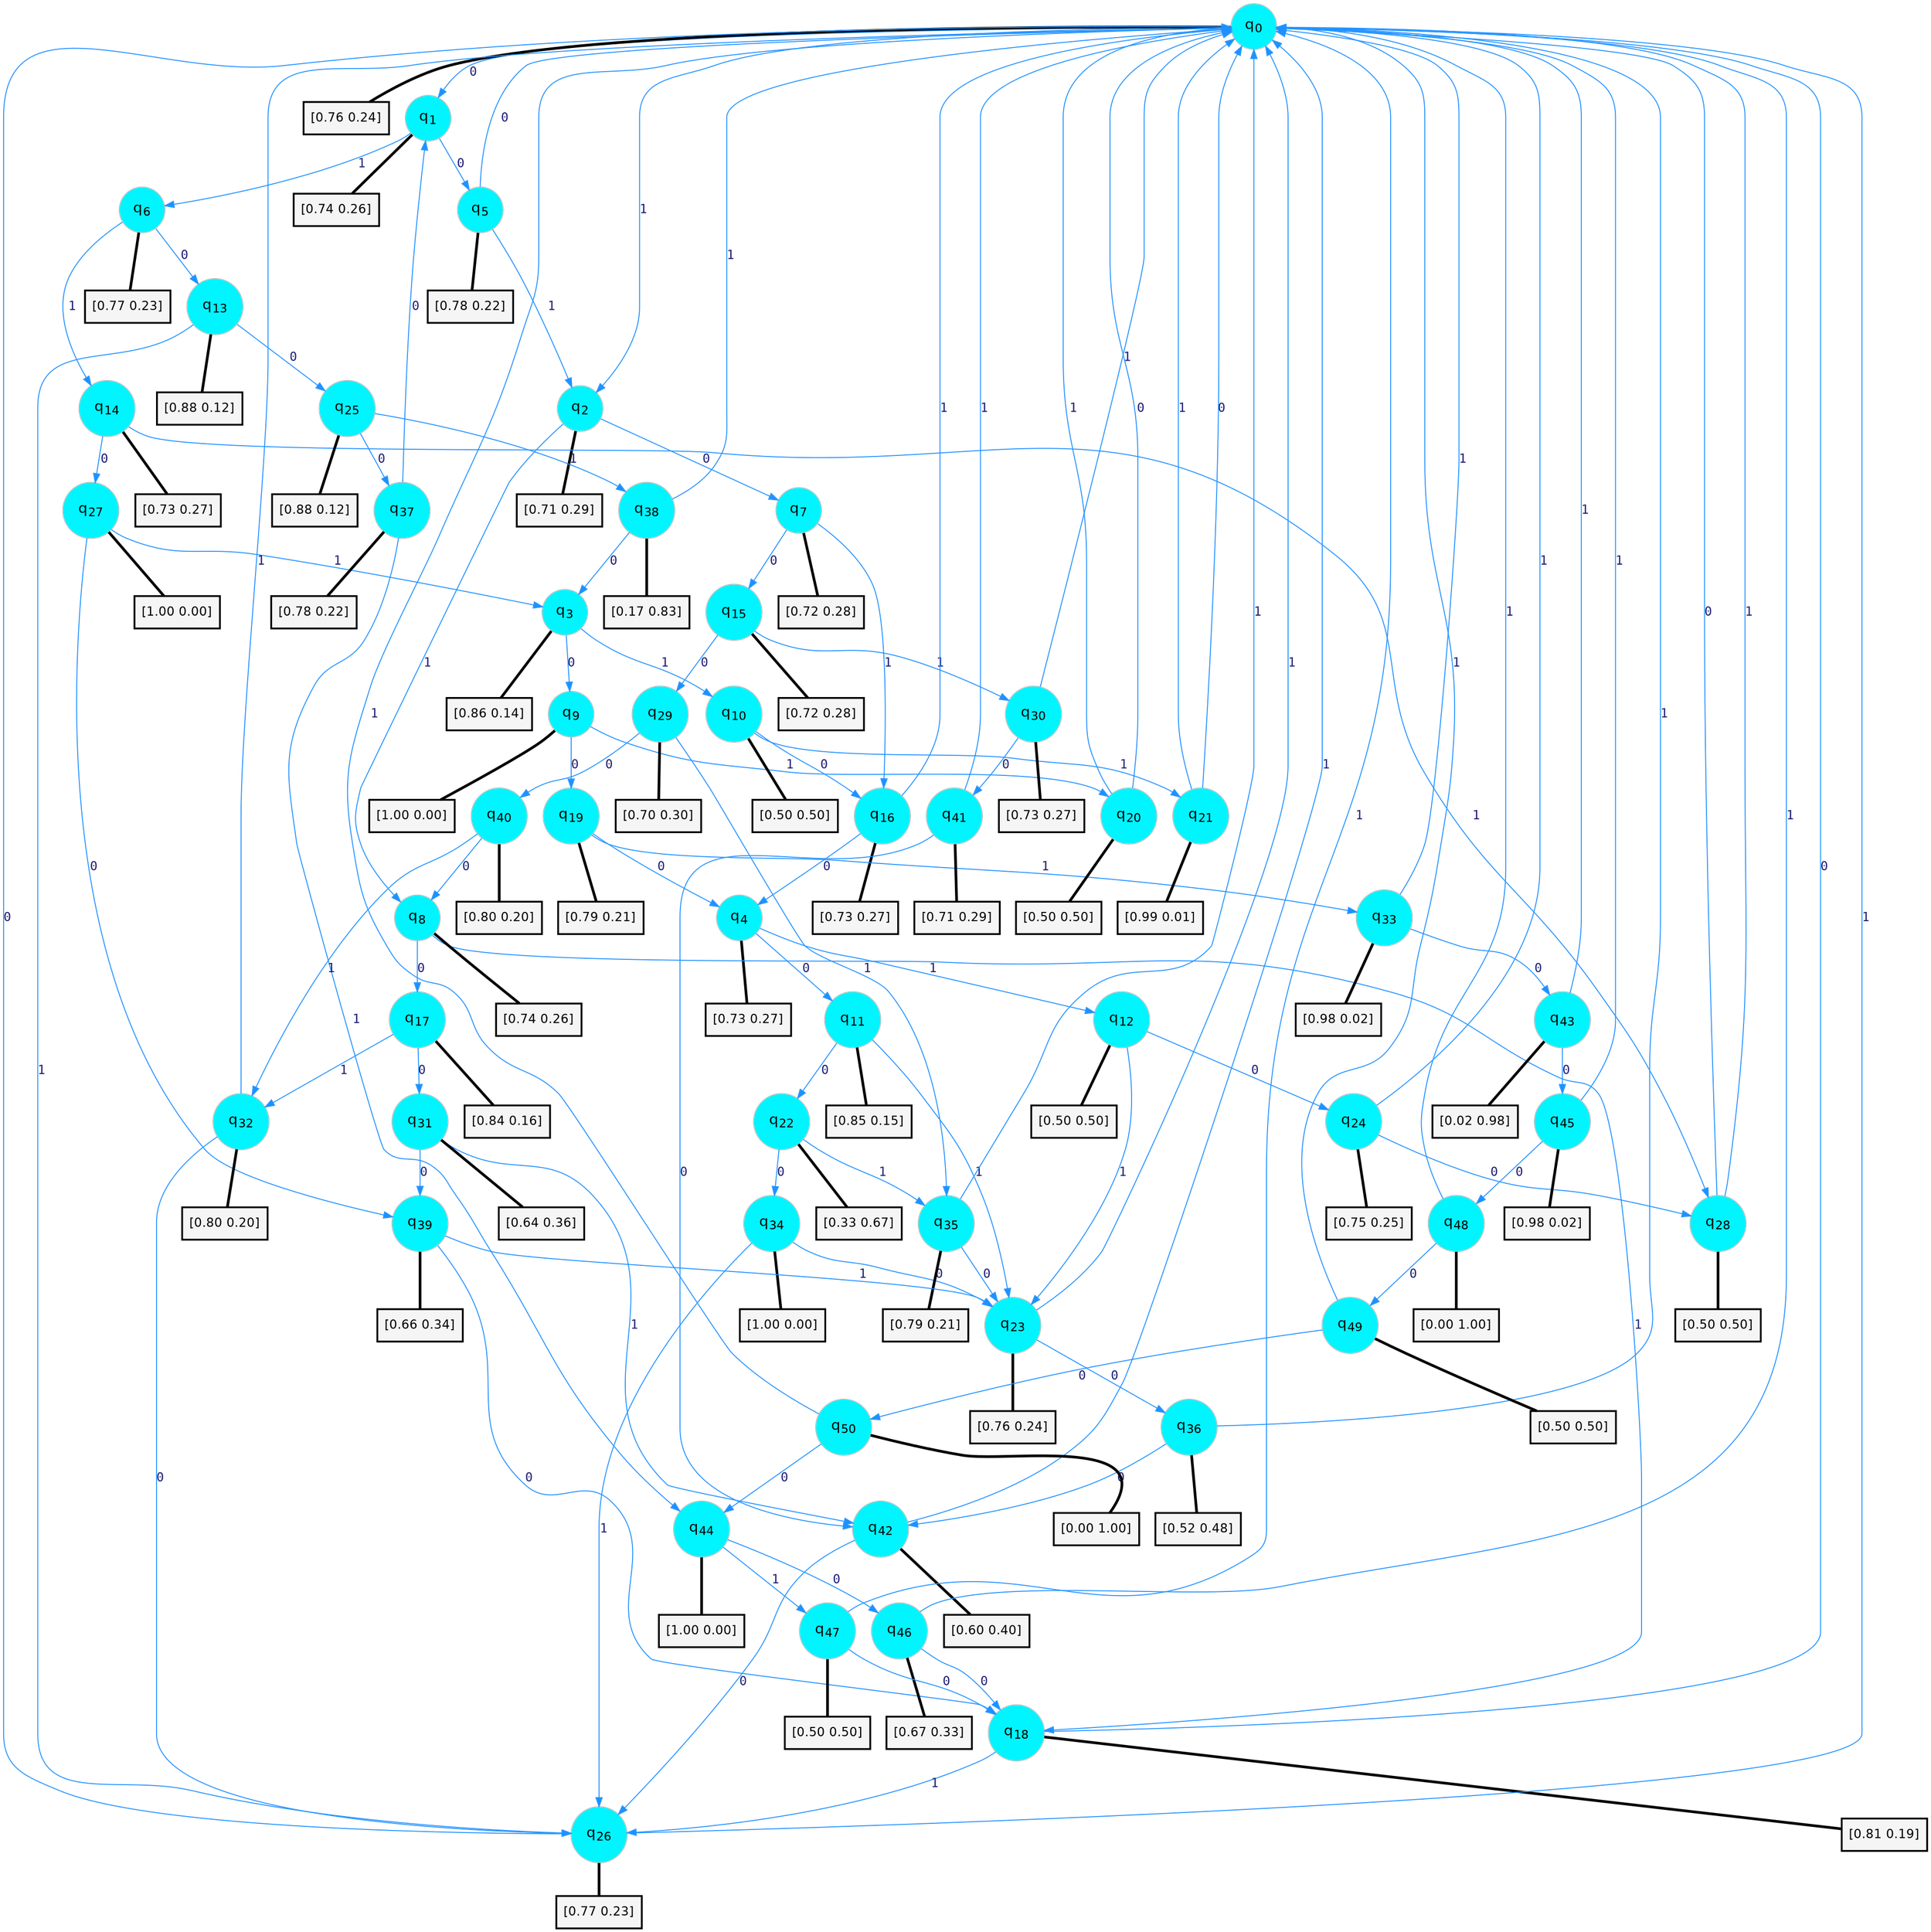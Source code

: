 digraph G {
graph [
bgcolor=transparent, dpi=300, rankdir=TD, size="40,25"];
node [
color=gray, fillcolor=turquoise1, fontcolor=black, fontname=Helvetica, fontsize=16, fontweight=bold, shape=circle, style=filled];
edge [
arrowsize=1, color=dodgerblue1, fontcolor=midnightblue, fontname=courier, fontweight=bold, penwidth=1, style=solid, weight=20];
0[label=<q<SUB>0</SUB>>];
1[label=<q<SUB>1</SUB>>];
2[label=<q<SUB>2</SUB>>];
3[label=<q<SUB>3</SUB>>];
4[label=<q<SUB>4</SUB>>];
5[label=<q<SUB>5</SUB>>];
6[label=<q<SUB>6</SUB>>];
7[label=<q<SUB>7</SUB>>];
8[label=<q<SUB>8</SUB>>];
9[label=<q<SUB>9</SUB>>];
10[label=<q<SUB>10</SUB>>];
11[label=<q<SUB>11</SUB>>];
12[label=<q<SUB>12</SUB>>];
13[label=<q<SUB>13</SUB>>];
14[label=<q<SUB>14</SUB>>];
15[label=<q<SUB>15</SUB>>];
16[label=<q<SUB>16</SUB>>];
17[label=<q<SUB>17</SUB>>];
18[label=<q<SUB>18</SUB>>];
19[label=<q<SUB>19</SUB>>];
20[label=<q<SUB>20</SUB>>];
21[label=<q<SUB>21</SUB>>];
22[label=<q<SUB>22</SUB>>];
23[label=<q<SUB>23</SUB>>];
24[label=<q<SUB>24</SUB>>];
25[label=<q<SUB>25</SUB>>];
26[label=<q<SUB>26</SUB>>];
27[label=<q<SUB>27</SUB>>];
28[label=<q<SUB>28</SUB>>];
29[label=<q<SUB>29</SUB>>];
30[label=<q<SUB>30</SUB>>];
31[label=<q<SUB>31</SUB>>];
32[label=<q<SUB>32</SUB>>];
33[label=<q<SUB>33</SUB>>];
34[label=<q<SUB>34</SUB>>];
35[label=<q<SUB>35</SUB>>];
36[label=<q<SUB>36</SUB>>];
37[label=<q<SUB>37</SUB>>];
38[label=<q<SUB>38</SUB>>];
39[label=<q<SUB>39</SUB>>];
40[label=<q<SUB>40</SUB>>];
41[label=<q<SUB>41</SUB>>];
42[label=<q<SUB>42</SUB>>];
43[label=<q<SUB>43</SUB>>];
44[label=<q<SUB>44</SUB>>];
45[label=<q<SUB>45</SUB>>];
46[label=<q<SUB>46</SUB>>];
47[label=<q<SUB>47</SUB>>];
48[label=<q<SUB>48</SUB>>];
49[label=<q<SUB>49</SUB>>];
50[label=<q<SUB>50</SUB>>];
51[label="[0.76 0.24]", shape=box,fontcolor=black, fontname=Helvetica, fontsize=14, penwidth=2, fillcolor=whitesmoke,color=black];
52[label="[0.74 0.26]", shape=box,fontcolor=black, fontname=Helvetica, fontsize=14, penwidth=2, fillcolor=whitesmoke,color=black];
53[label="[0.71 0.29]", shape=box,fontcolor=black, fontname=Helvetica, fontsize=14, penwidth=2, fillcolor=whitesmoke,color=black];
54[label="[0.86 0.14]", shape=box,fontcolor=black, fontname=Helvetica, fontsize=14, penwidth=2, fillcolor=whitesmoke,color=black];
55[label="[0.73 0.27]", shape=box,fontcolor=black, fontname=Helvetica, fontsize=14, penwidth=2, fillcolor=whitesmoke,color=black];
56[label="[0.78 0.22]", shape=box,fontcolor=black, fontname=Helvetica, fontsize=14, penwidth=2, fillcolor=whitesmoke,color=black];
57[label="[0.77 0.23]", shape=box,fontcolor=black, fontname=Helvetica, fontsize=14, penwidth=2, fillcolor=whitesmoke,color=black];
58[label="[0.72 0.28]", shape=box,fontcolor=black, fontname=Helvetica, fontsize=14, penwidth=2, fillcolor=whitesmoke,color=black];
59[label="[0.74 0.26]", shape=box,fontcolor=black, fontname=Helvetica, fontsize=14, penwidth=2, fillcolor=whitesmoke,color=black];
60[label="[1.00 0.00]", shape=box,fontcolor=black, fontname=Helvetica, fontsize=14, penwidth=2, fillcolor=whitesmoke,color=black];
61[label="[0.50 0.50]", shape=box,fontcolor=black, fontname=Helvetica, fontsize=14, penwidth=2, fillcolor=whitesmoke,color=black];
62[label="[0.85 0.15]", shape=box,fontcolor=black, fontname=Helvetica, fontsize=14, penwidth=2, fillcolor=whitesmoke,color=black];
63[label="[0.50 0.50]", shape=box,fontcolor=black, fontname=Helvetica, fontsize=14, penwidth=2, fillcolor=whitesmoke,color=black];
64[label="[0.88 0.12]", shape=box,fontcolor=black, fontname=Helvetica, fontsize=14, penwidth=2, fillcolor=whitesmoke,color=black];
65[label="[0.73 0.27]", shape=box,fontcolor=black, fontname=Helvetica, fontsize=14, penwidth=2, fillcolor=whitesmoke,color=black];
66[label="[0.72 0.28]", shape=box,fontcolor=black, fontname=Helvetica, fontsize=14, penwidth=2, fillcolor=whitesmoke,color=black];
67[label="[0.73 0.27]", shape=box,fontcolor=black, fontname=Helvetica, fontsize=14, penwidth=2, fillcolor=whitesmoke,color=black];
68[label="[0.84 0.16]", shape=box,fontcolor=black, fontname=Helvetica, fontsize=14, penwidth=2, fillcolor=whitesmoke,color=black];
69[label="[0.81 0.19]", shape=box,fontcolor=black, fontname=Helvetica, fontsize=14, penwidth=2, fillcolor=whitesmoke,color=black];
70[label="[0.79 0.21]", shape=box,fontcolor=black, fontname=Helvetica, fontsize=14, penwidth=2, fillcolor=whitesmoke,color=black];
71[label="[0.50 0.50]", shape=box,fontcolor=black, fontname=Helvetica, fontsize=14, penwidth=2, fillcolor=whitesmoke,color=black];
72[label="[0.99 0.01]", shape=box,fontcolor=black, fontname=Helvetica, fontsize=14, penwidth=2, fillcolor=whitesmoke,color=black];
73[label="[0.33 0.67]", shape=box,fontcolor=black, fontname=Helvetica, fontsize=14, penwidth=2, fillcolor=whitesmoke,color=black];
74[label="[0.76 0.24]", shape=box,fontcolor=black, fontname=Helvetica, fontsize=14, penwidth=2, fillcolor=whitesmoke,color=black];
75[label="[0.75 0.25]", shape=box,fontcolor=black, fontname=Helvetica, fontsize=14, penwidth=2, fillcolor=whitesmoke,color=black];
76[label="[0.88 0.12]", shape=box,fontcolor=black, fontname=Helvetica, fontsize=14, penwidth=2, fillcolor=whitesmoke,color=black];
77[label="[0.77 0.23]", shape=box,fontcolor=black, fontname=Helvetica, fontsize=14, penwidth=2, fillcolor=whitesmoke,color=black];
78[label="[1.00 0.00]", shape=box,fontcolor=black, fontname=Helvetica, fontsize=14, penwidth=2, fillcolor=whitesmoke,color=black];
79[label="[0.50 0.50]", shape=box,fontcolor=black, fontname=Helvetica, fontsize=14, penwidth=2, fillcolor=whitesmoke,color=black];
80[label="[0.70 0.30]", shape=box,fontcolor=black, fontname=Helvetica, fontsize=14, penwidth=2, fillcolor=whitesmoke,color=black];
81[label="[0.73 0.27]", shape=box,fontcolor=black, fontname=Helvetica, fontsize=14, penwidth=2, fillcolor=whitesmoke,color=black];
82[label="[0.64 0.36]", shape=box,fontcolor=black, fontname=Helvetica, fontsize=14, penwidth=2, fillcolor=whitesmoke,color=black];
83[label="[0.80 0.20]", shape=box,fontcolor=black, fontname=Helvetica, fontsize=14, penwidth=2, fillcolor=whitesmoke,color=black];
84[label="[0.98 0.02]", shape=box,fontcolor=black, fontname=Helvetica, fontsize=14, penwidth=2, fillcolor=whitesmoke,color=black];
85[label="[1.00 0.00]", shape=box,fontcolor=black, fontname=Helvetica, fontsize=14, penwidth=2, fillcolor=whitesmoke,color=black];
86[label="[0.79 0.21]", shape=box,fontcolor=black, fontname=Helvetica, fontsize=14, penwidth=2, fillcolor=whitesmoke,color=black];
87[label="[0.52 0.48]", shape=box,fontcolor=black, fontname=Helvetica, fontsize=14, penwidth=2, fillcolor=whitesmoke,color=black];
88[label="[0.78 0.22]", shape=box,fontcolor=black, fontname=Helvetica, fontsize=14, penwidth=2, fillcolor=whitesmoke,color=black];
89[label="[0.17 0.83]", shape=box,fontcolor=black, fontname=Helvetica, fontsize=14, penwidth=2, fillcolor=whitesmoke,color=black];
90[label="[0.66 0.34]", shape=box,fontcolor=black, fontname=Helvetica, fontsize=14, penwidth=2, fillcolor=whitesmoke,color=black];
91[label="[0.80 0.20]", shape=box,fontcolor=black, fontname=Helvetica, fontsize=14, penwidth=2, fillcolor=whitesmoke,color=black];
92[label="[0.71 0.29]", shape=box,fontcolor=black, fontname=Helvetica, fontsize=14, penwidth=2, fillcolor=whitesmoke,color=black];
93[label="[0.60 0.40]", shape=box,fontcolor=black, fontname=Helvetica, fontsize=14, penwidth=2, fillcolor=whitesmoke,color=black];
94[label="[0.02 0.98]", shape=box,fontcolor=black, fontname=Helvetica, fontsize=14, penwidth=2, fillcolor=whitesmoke,color=black];
95[label="[1.00 0.00]", shape=box,fontcolor=black, fontname=Helvetica, fontsize=14, penwidth=2, fillcolor=whitesmoke,color=black];
96[label="[0.98 0.02]", shape=box,fontcolor=black, fontname=Helvetica, fontsize=14, penwidth=2, fillcolor=whitesmoke,color=black];
97[label="[0.67 0.33]", shape=box,fontcolor=black, fontname=Helvetica, fontsize=14, penwidth=2, fillcolor=whitesmoke,color=black];
98[label="[0.50 0.50]", shape=box,fontcolor=black, fontname=Helvetica, fontsize=14, penwidth=2, fillcolor=whitesmoke,color=black];
99[label="[0.00 1.00]", shape=box,fontcolor=black, fontname=Helvetica, fontsize=14, penwidth=2, fillcolor=whitesmoke,color=black];
100[label="[0.50 0.50]", shape=box,fontcolor=black, fontname=Helvetica, fontsize=14, penwidth=2, fillcolor=whitesmoke,color=black];
101[label="[0.00 1.00]", shape=box,fontcolor=black, fontname=Helvetica, fontsize=14, penwidth=2, fillcolor=whitesmoke,color=black];
0->1 [label=0];
0->2 [label=1];
0->51 [arrowhead=none, penwidth=3,color=black];
1->5 [label=0];
1->6 [label=1];
1->52 [arrowhead=none, penwidth=3,color=black];
2->7 [label=0];
2->8 [label=1];
2->53 [arrowhead=none, penwidth=3,color=black];
3->9 [label=0];
3->10 [label=1];
3->54 [arrowhead=none, penwidth=3,color=black];
4->11 [label=0];
4->12 [label=1];
4->55 [arrowhead=none, penwidth=3,color=black];
5->0 [label=0];
5->2 [label=1];
5->56 [arrowhead=none, penwidth=3,color=black];
6->13 [label=0];
6->14 [label=1];
6->57 [arrowhead=none, penwidth=3,color=black];
7->15 [label=0];
7->16 [label=1];
7->58 [arrowhead=none, penwidth=3,color=black];
8->17 [label=0];
8->18 [label=1];
8->59 [arrowhead=none, penwidth=3,color=black];
9->19 [label=0];
9->20 [label=1];
9->60 [arrowhead=none, penwidth=3,color=black];
10->16 [label=0];
10->21 [label=1];
10->61 [arrowhead=none, penwidth=3,color=black];
11->22 [label=0];
11->23 [label=1];
11->62 [arrowhead=none, penwidth=3,color=black];
12->24 [label=0];
12->23 [label=1];
12->63 [arrowhead=none, penwidth=3,color=black];
13->25 [label=0];
13->26 [label=1];
13->64 [arrowhead=none, penwidth=3,color=black];
14->27 [label=0];
14->28 [label=1];
14->65 [arrowhead=none, penwidth=3,color=black];
15->29 [label=0];
15->30 [label=1];
15->66 [arrowhead=none, penwidth=3,color=black];
16->4 [label=0];
16->0 [label=1];
16->67 [arrowhead=none, penwidth=3,color=black];
17->31 [label=0];
17->32 [label=1];
17->68 [arrowhead=none, penwidth=3,color=black];
18->0 [label=0];
18->26 [label=1];
18->69 [arrowhead=none, penwidth=3,color=black];
19->4 [label=0];
19->33 [label=1];
19->70 [arrowhead=none, penwidth=3,color=black];
20->0 [label=0];
20->0 [label=1];
20->71 [arrowhead=none, penwidth=3,color=black];
21->0 [label=0];
21->0 [label=1];
21->72 [arrowhead=none, penwidth=3,color=black];
22->34 [label=0];
22->35 [label=1];
22->73 [arrowhead=none, penwidth=3,color=black];
23->36 [label=0];
23->0 [label=1];
23->74 [arrowhead=none, penwidth=3,color=black];
24->28 [label=0];
24->0 [label=1];
24->75 [arrowhead=none, penwidth=3,color=black];
25->37 [label=0];
25->38 [label=1];
25->76 [arrowhead=none, penwidth=3,color=black];
26->0 [label=0];
26->0 [label=1];
26->77 [arrowhead=none, penwidth=3,color=black];
27->39 [label=0];
27->3 [label=1];
27->78 [arrowhead=none, penwidth=3,color=black];
28->0 [label=0];
28->0 [label=1];
28->79 [arrowhead=none, penwidth=3,color=black];
29->40 [label=0];
29->35 [label=1];
29->80 [arrowhead=none, penwidth=3,color=black];
30->41 [label=0];
30->0 [label=1];
30->81 [arrowhead=none, penwidth=3,color=black];
31->39 [label=0];
31->42 [label=1];
31->82 [arrowhead=none, penwidth=3,color=black];
32->26 [label=0];
32->0 [label=1];
32->83 [arrowhead=none, penwidth=3,color=black];
33->43 [label=0];
33->0 [label=1];
33->84 [arrowhead=none, penwidth=3,color=black];
34->23 [label=0];
34->26 [label=1];
34->85 [arrowhead=none, penwidth=3,color=black];
35->23 [label=0];
35->0 [label=1];
35->86 [arrowhead=none, penwidth=3,color=black];
36->42 [label=0];
36->0 [label=1];
36->87 [arrowhead=none, penwidth=3,color=black];
37->1 [label=0];
37->44 [label=1];
37->88 [arrowhead=none, penwidth=3,color=black];
38->3 [label=0];
38->0 [label=1];
38->89 [arrowhead=none, penwidth=3,color=black];
39->18 [label=0];
39->23 [label=1];
39->90 [arrowhead=none, penwidth=3,color=black];
40->8 [label=0];
40->32 [label=1];
40->91 [arrowhead=none, penwidth=3,color=black];
41->42 [label=0];
41->0 [label=1];
41->92 [arrowhead=none, penwidth=3,color=black];
42->26 [label=0];
42->0 [label=1];
42->93 [arrowhead=none, penwidth=3,color=black];
43->45 [label=0];
43->0 [label=1];
43->94 [arrowhead=none, penwidth=3,color=black];
44->46 [label=0];
44->47 [label=1];
44->95 [arrowhead=none, penwidth=3,color=black];
45->48 [label=0];
45->0 [label=1];
45->96 [arrowhead=none, penwidth=3,color=black];
46->18 [label=0];
46->0 [label=1];
46->97 [arrowhead=none, penwidth=3,color=black];
47->18 [label=0];
47->0 [label=1];
47->98 [arrowhead=none, penwidth=3,color=black];
48->49 [label=0];
48->0 [label=1];
48->99 [arrowhead=none, penwidth=3,color=black];
49->50 [label=0];
49->0 [label=1];
49->100 [arrowhead=none, penwidth=3,color=black];
50->44 [label=0];
50->0 [label=1];
50->101 [arrowhead=none, penwidth=3,color=black];
}
